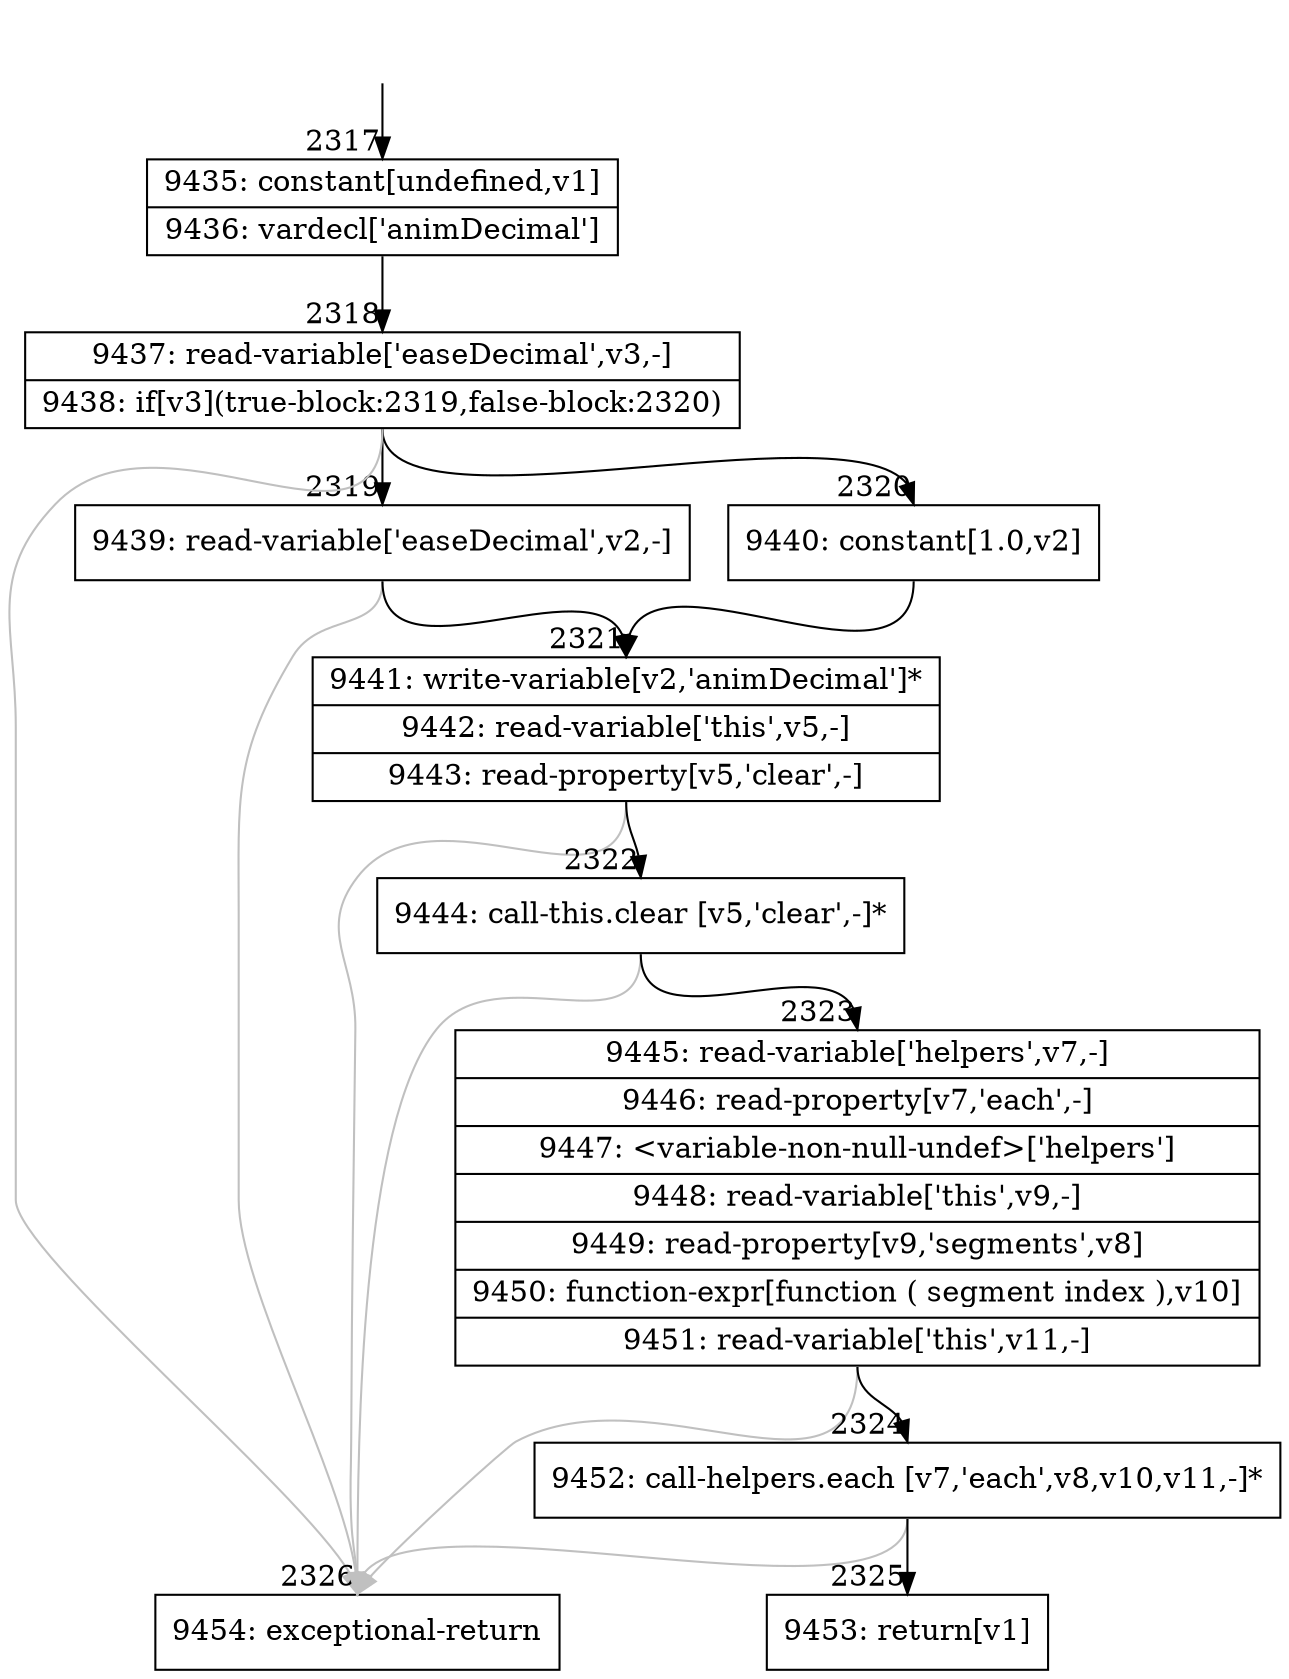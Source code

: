 digraph {
rankdir="TD"
BB_entry214[shape=none,label=""];
BB_entry214 -> BB2317 [tailport=s, headport=n, headlabel="    2317"]
BB2317 [shape=record label="{9435: constant[undefined,v1]|9436: vardecl['animDecimal']}" ] 
BB2317 -> BB2318 [tailport=s, headport=n, headlabel="      2318"]
BB2318 [shape=record label="{9437: read-variable['easeDecimal',v3,-]|9438: if[v3](true-block:2319,false-block:2320)}" ] 
BB2318 -> BB2319 [tailport=s, headport=n, headlabel="      2319"]
BB2318 -> BB2320 [tailport=s, headport=n, headlabel="      2320"]
BB2318 -> BB2326 [tailport=s, headport=n, color=gray, headlabel="      2326"]
BB2319 [shape=record label="{9439: read-variable['easeDecimal',v2,-]}" ] 
BB2319 -> BB2321 [tailport=s, headport=n, headlabel="      2321"]
BB2319 -> BB2326 [tailport=s, headport=n, color=gray]
BB2320 [shape=record label="{9440: constant[1.0,v2]}" ] 
BB2320 -> BB2321 [tailport=s, headport=n]
BB2321 [shape=record label="{9441: write-variable[v2,'animDecimal']*|9442: read-variable['this',v5,-]|9443: read-property[v5,'clear',-]}" ] 
BB2321 -> BB2322 [tailport=s, headport=n, headlabel="      2322"]
BB2321 -> BB2326 [tailport=s, headport=n, color=gray]
BB2322 [shape=record label="{9444: call-this.clear [v5,'clear',-]*}" ] 
BB2322 -> BB2323 [tailport=s, headport=n, headlabel="      2323"]
BB2322 -> BB2326 [tailport=s, headport=n, color=gray]
BB2323 [shape=record label="{9445: read-variable['helpers',v7,-]|9446: read-property[v7,'each',-]|9447: \<variable-non-null-undef\>['helpers']|9448: read-variable['this',v9,-]|9449: read-property[v9,'segments',v8]|9450: function-expr[function ( segment index ),v10]|9451: read-variable['this',v11,-]}" ] 
BB2323 -> BB2324 [tailport=s, headport=n, headlabel="      2324"]
BB2323 -> BB2326 [tailport=s, headport=n, color=gray]
BB2324 [shape=record label="{9452: call-helpers.each [v7,'each',v8,v10,v11,-]*}" ] 
BB2324 -> BB2325 [tailport=s, headport=n, headlabel="      2325"]
BB2324 -> BB2326 [tailport=s, headport=n, color=gray]
BB2325 [shape=record label="{9453: return[v1]}" ] 
BB2326 [shape=record label="{9454: exceptional-return}" ] 
//#$~ 2499
}
